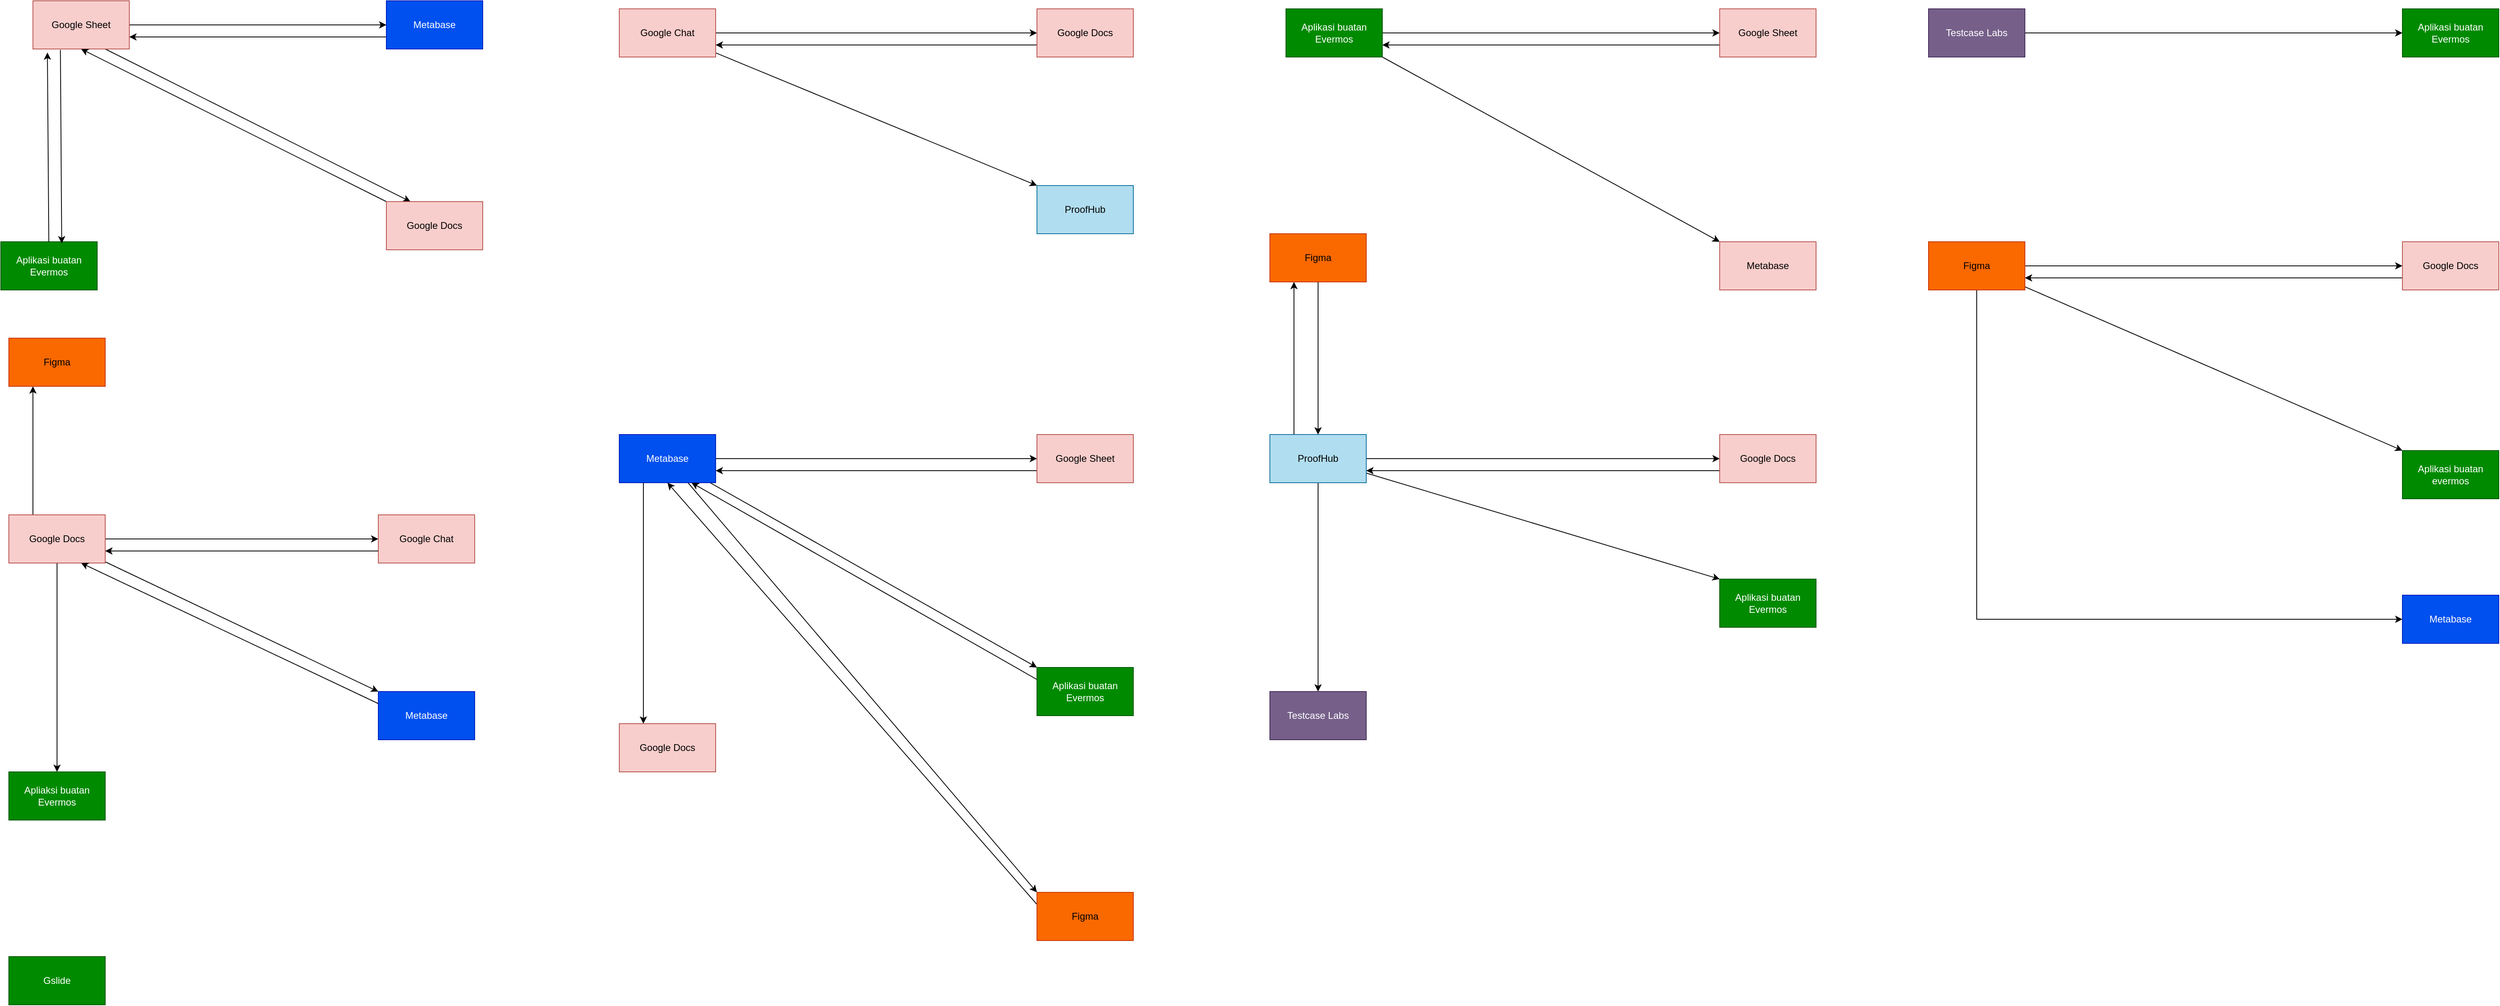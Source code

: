 <mxfile version="24.3.1" type="github">
  <diagram name="Page-1" id="E5z7_evESgjMb_As2ucQ">
    <mxGraphModel dx="2933" dy="1447" grid="1" gridSize="10" guides="1" tooltips="1" connect="1" arrows="1" fold="1" page="1" pageScale="1" pageWidth="827" pageHeight="1169" math="0" shadow="0">
      <root>
        <mxCell id="0" />
        <mxCell id="1" parent="0" />
        <mxCell id="dNbxliVc7xj6Qj0FZMgo-4" value="" style="edgeStyle=orthogonalEdgeStyle;rounded=0;orthogonalLoop=1;jettySize=auto;html=1;" edge="1" parent="1" source="dNbxliVc7xj6Qj0FZMgo-1" target="dNbxliVc7xj6Qj0FZMgo-3">
          <mxGeometry relative="1" as="geometry" />
        </mxCell>
        <mxCell id="dNbxliVc7xj6Qj0FZMgo-11" style="edgeStyle=none;rounded=0;orthogonalLoop=1;jettySize=auto;html=1;entryX=0.25;entryY=0;entryDx=0;entryDy=0;exitX=0.75;exitY=1;exitDx=0;exitDy=0;" edge="1" parent="1" source="dNbxliVc7xj6Qj0FZMgo-1" target="dNbxliVc7xj6Qj0FZMgo-7">
          <mxGeometry relative="1" as="geometry" />
        </mxCell>
        <mxCell id="dNbxliVc7xj6Qj0FZMgo-1" value="Google Sheet" style="rounded=0;whiteSpace=wrap;html=1;fillColor=#f8cecc;strokeColor=#b85450;" vertex="1" parent="1">
          <mxGeometry x="180" y="40" width="120" height="60" as="geometry" />
        </mxCell>
        <mxCell id="dNbxliVc7xj6Qj0FZMgo-6" style="edgeStyle=orthogonalEdgeStyle;rounded=0;orthogonalLoop=1;jettySize=auto;html=1;entryX=1;entryY=0.75;entryDx=0;entryDy=0;" edge="1" parent="1" source="dNbxliVc7xj6Qj0FZMgo-3" target="dNbxliVc7xj6Qj0FZMgo-1">
          <mxGeometry relative="1" as="geometry">
            <Array as="points">
              <mxPoint x="540" y="85" />
              <mxPoint x="540" y="85" />
            </Array>
          </mxGeometry>
        </mxCell>
        <mxCell id="dNbxliVc7xj6Qj0FZMgo-3" value="Metabase" style="whiteSpace=wrap;html=1;rounded=0;fillColor=#0050ef;strokeColor=#001DBC;fontColor=#ffffff;" vertex="1" parent="1">
          <mxGeometry x="620" y="40" width="120" height="60" as="geometry" />
        </mxCell>
        <mxCell id="dNbxliVc7xj6Qj0FZMgo-8" style="rounded=0;orthogonalLoop=1;jettySize=auto;html=1;entryX=0.5;entryY=1;entryDx=0;entryDy=0;" edge="1" parent="1" source="dNbxliVc7xj6Qj0FZMgo-7" target="dNbxliVc7xj6Qj0FZMgo-1">
          <mxGeometry relative="1" as="geometry" />
        </mxCell>
        <mxCell id="dNbxliVc7xj6Qj0FZMgo-7" value="Google Docs" style="rounded=0;whiteSpace=wrap;html=1;fillColor=#f8cecc;strokeColor=#b85450;" vertex="1" parent="1">
          <mxGeometry x="620" y="290" width="120" height="60" as="geometry" />
        </mxCell>
        <mxCell id="dNbxliVc7xj6Qj0FZMgo-12" value="Aplikasi buatan Evermos" style="rounded=0;whiteSpace=wrap;html=1;fillColor=#008a00;strokeColor=#005700;fontColor=#ffffff;" vertex="1" parent="1">
          <mxGeometry x="140" y="340" width="120" height="60" as="geometry" />
        </mxCell>
        <mxCell id="dNbxliVc7xj6Qj0FZMgo-13" style="edgeStyle=none;rounded=0;orthogonalLoop=1;jettySize=auto;html=1;entryX=0.15;entryY=1.072;entryDx=0;entryDy=0;entryPerimeter=0;" edge="1" parent="1" source="dNbxliVc7xj6Qj0FZMgo-12" target="dNbxliVc7xj6Qj0FZMgo-1">
          <mxGeometry relative="1" as="geometry" />
        </mxCell>
        <mxCell id="dNbxliVc7xj6Qj0FZMgo-14" style="edgeStyle=none;rounded=0;orthogonalLoop=1;jettySize=auto;html=1;entryX=0.632;entryY=0.033;entryDx=0;entryDy=0;entryPerimeter=0;exitX=0.285;exitY=1.019;exitDx=0;exitDy=0;exitPerimeter=0;" edge="1" parent="1" source="dNbxliVc7xj6Qj0FZMgo-1" target="dNbxliVc7xj6Qj0FZMgo-12">
          <mxGeometry relative="1" as="geometry" />
        </mxCell>
        <mxCell id="dNbxliVc7xj6Qj0FZMgo-17" value="" style="edgeStyle=none;rounded=0;orthogonalLoop=1;jettySize=auto;html=1;" edge="1" parent="1" source="dNbxliVc7xj6Qj0FZMgo-15" target="dNbxliVc7xj6Qj0FZMgo-16">
          <mxGeometry relative="1" as="geometry" />
        </mxCell>
        <mxCell id="dNbxliVc7xj6Qj0FZMgo-21" style="edgeStyle=none;rounded=0;orthogonalLoop=1;jettySize=auto;html=1;entryX=0;entryY=0;entryDx=0;entryDy=0;" edge="1" parent="1" source="dNbxliVc7xj6Qj0FZMgo-15" target="dNbxliVc7xj6Qj0FZMgo-18">
          <mxGeometry relative="1" as="geometry" />
        </mxCell>
        <mxCell id="dNbxliVc7xj6Qj0FZMgo-27" value="" style="edgeStyle=none;rounded=0;orthogonalLoop=1;jettySize=auto;html=1;" edge="1" parent="1" source="dNbxliVc7xj6Qj0FZMgo-15" target="dNbxliVc7xj6Qj0FZMgo-26">
          <mxGeometry relative="1" as="geometry" />
        </mxCell>
        <mxCell id="dNbxliVc7xj6Qj0FZMgo-34" style="edgeStyle=none;rounded=0;orthogonalLoop=1;jettySize=auto;html=1;entryX=0.25;entryY=1;entryDx=0;entryDy=0;exitX=0.25;exitY=0;exitDx=0;exitDy=0;" edge="1" parent="1" source="dNbxliVc7xj6Qj0FZMgo-15" target="dNbxliVc7xj6Qj0FZMgo-29">
          <mxGeometry relative="1" as="geometry" />
        </mxCell>
        <mxCell id="dNbxliVc7xj6Qj0FZMgo-15" value="Google Docs" style="rounded=0;whiteSpace=wrap;html=1;fillColor=#f8cecc;strokeColor=#b85450;" vertex="1" parent="1">
          <mxGeometry x="150" y="680" width="120" height="60" as="geometry" />
        </mxCell>
        <mxCell id="dNbxliVc7xj6Qj0FZMgo-16" value="Google Chat" style="whiteSpace=wrap;html=1;fillColor=#f8cecc;strokeColor=#b85450;rounded=0;" vertex="1" parent="1">
          <mxGeometry x="610" y="680" width="120" height="60" as="geometry" />
        </mxCell>
        <mxCell id="dNbxliVc7xj6Qj0FZMgo-22" style="edgeStyle=none;rounded=0;orthogonalLoop=1;jettySize=auto;html=1;entryX=0.75;entryY=1;entryDx=0;entryDy=0;exitX=0;exitY=0.25;exitDx=0;exitDy=0;" edge="1" parent="1" source="dNbxliVc7xj6Qj0FZMgo-18" target="dNbxliVc7xj6Qj0FZMgo-15">
          <mxGeometry relative="1" as="geometry" />
        </mxCell>
        <mxCell id="dNbxliVc7xj6Qj0FZMgo-18" value="Metabase" style="whiteSpace=wrap;html=1;fillColor=#0050ef;strokeColor=#001DBC;rounded=0;fontColor=#ffffff;" vertex="1" parent="1">
          <mxGeometry x="610" y="900" width="120" height="60" as="geometry" />
        </mxCell>
        <mxCell id="dNbxliVc7xj6Qj0FZMgo-20" style="edgeStyle=none;rounded=0;orthogonalLoop=1;jettySize=auto;html=1;entryX=1;entryY=0.75;entryDx=0;entryDy=0;exitX=0;exitY=0.75;exitDx=0;exitDy=0;" edge="1" parent="1" source="dNbxliVc7xj6Qj0FZMgo-16" target="dNbxliVc7xj6Qj0FZMgo-15">
          <mxGeometry relative="1" as="geometry" />
        </mxCell>
        <mxCell id="dNbxliVc7xj6Qj0FZMgo-26" value="Apliaksi buatan Evermos" style="rounded=0;whiteSpace=wrap;html=1;fillColor=#008a00;strokeColor=#005700;fontColor=#ffffff;" vertex="1" parent="1">
          <mxGeometry x="150" y="1000" width="120" height="60" as="geometry" />
        </mxCell>
        <mxCell id="dNbxliVc7xj6Qj0FZMgo-29" value="Figma" style="rounded=0;whiteSpace=wrap;html=1;fillColor=#fa6800;strokeColor=#C73500;fontColor=#000000;" vertex="1" parent="1">
          <mxGeometry x="150" y="460" width="120" height="60" as="geometry" />
        </mxCell>
        <mxCell id="dNbxliVc7xj6Qj0FZMgo-37" value="" style="edgeStyle=none;rounded=0;orthogonalLoop=1;jettySize=auto;html=1;" edge="1" parent="1" source="dNbxliVc7xj6Qj0FZMgo-35" target="dNbxliVc7xj6Qj0FZMgo-36">
          <mxGeometry relative="1" as="geometry" />
        </mxCell>
        <mxCell id="dNbxliVc7xj6Qj0FZMgo-40" style="edgeStyle=none;rounded=0;orthogonalLoop=1;jettySize=auto;html=1;entryX=0;entryY=0;entryDx=0;entryDy=0;" edge="1" parent="1" source="dNbxliVc7xj6Qj0FZMgo-35" target="dNbxliVc7xj6Qj0FZMgo-38">
          <mxGeometry relative="1" as="geometry" />
        </mxCell>
        <mxCell id="dNbxliVc7xj6Qj0FZMgo-35" value="Google Chat" style="rounded=0;whiteSpace=wrap;html=1;fillColor=#f8cecc;strokeColor=#b85450;" vertex="1" parent="1">
          <mxGeometry x="910" y="50" width="120" height="60" as="geometry" />
        </mxCell>
        <mxCell id="dNbxliVc7xj6Qj0FZMgo-39" style="edgeStyle=none;rounded=0;orthogonalLoop=1;jettySize=auto;html=1;entryX=1;entryY=0.75;entryDx=0;entryDy=0;exitX=0;exitY=0.75;exitDx=0;exitDy=0;" edge="1" parent="1" source="dNbxliVc7xj6Qj0FZMgo-36" target="dNbxliVc7xj6Qj0FZMgo-35">
          <mxGeometry relative="1" as="geometry" />
        </mxCell>
        <mxCell id="dNbxliVc7xj6Qj0FZMgo-36" value="Google Docs" style="whiteSpace=wrap;html=1;fillColor=#f8cecc;strokeColor=#b85450;rounded=0;" vertex="1" parent="1">
          <mxGeometry x="1430" y="50" width="120" height="60" as="geometry" />
        </mxCell>
        <mxCell id="dNbxliVc7xj6Qj0FZMgo-38" value="ProofHub" style="whiteSpace=wrap;html=1;fillColor=#b1ddf0;strokeColor=#10739e;rounded=0;" vertex="1" parent="1">
          <mxGeometry x="1430" y="270" width="120" height="60" as="geometry" />
        </mxCell>
        <mxCell id="dNbxliVc7xj6Qj0FZMgo-44" style="edgeStyle=none;rounded=0;orthogonalLoop=1;jettySize=auto;html=1;entryX=0;entryY=0.5;entryDx=0;entryDy=0;" edge="1" parent="1" source="dNbxliVc7xj6Qj0FZMgo-42" target="dNbxliVc7xj6Qj0FZMgo-43">
          <mxGeometry relative="1" as="geometry" />
        </mxCell>
        <mxCell id="dNbxliVc7xj6Qj0FZMgo-47" style="edgeStyle=none;rounded=0;orthogonalLoop=1;jettySize=auto;html=1;entryX=0;entryY=0;entryDx=0;entryDy=0;" edge="1" parent="1" source="dNbxliVc7xj6Qj0FZMgo-42" target="dNbxliVc7xj6Qj0FZMgo-46">
          <mxGeometry relative="1" as="geometry" />
        </mxCell>
        <mxCell id="dNbxliVc7xj6Qj0FZMgo-50" style="edgeStyle=none;rounded=0;orthogonalLoop=1;jettySize=auto;html=1;entryX=0;entryY=0;entryDx=0;entryDy=0;" edge="1" parent="1" source="dNbxliVc7xj6Qj0FZMgo-42" target="dNbxliVc7xj6Qj0FZMgo-49">
          <mxGeometry relative="1" as="geometry" />
        </mxCell>
        <mxCell id="dNbxliVc7xj6Qj0FZMgo-42" value="Metabase" style="rounded=0;whiteSpace=wrap;html=1;fillColor=#0050ef;strokeColor=#001DBC;fontColor=#ffffff;" vertex="1" parent="1">
          <mxGeometry x="910" y="580" width="120" height="60" as="geometry" />
        </mxCell>
        <mxCell id="dNbxliVc7xj6Qj0FZMgo-45" style="edgeStyle=none;rounded=0;orthogonalLoop=1;jettySize=auto;html=1;entryX=1;entryY=0.75;entryDx=0;entryDy=0;exitX=0;exitY=0.75;exitDx=0;exitDy=0;" edge="1" parent="1" source="dNbxliVc7xj6Qj0FZMgo-43" target="dNbxliVc7xj6Qj0FZMgo-42">
          <mxGeometry relative="1" as="geometry" />
        </mxCell>
        <mxCell id="dNbxliVc7xj6Qj0FZMgo-43" value="Google Sheet" style="rounded=0;whiteSpace=wrap;html=1;fillColor=#f8cecc;strokeColor=#b85450;" vertex="1" parent="1">
          <mxGeometry x="1430" y="580" width="120" height="60" as="geometry" />
        </mxCell>
        <mxCell id="dNbxliVc7xj6Qj0FZMgo-48" style="edgeStyle=none;rounded=0;orthogonalLoop=1;jettySize=auto;html=1;entryX=0.75;entryY=1;entryDx=0;entryDy=0;exitX=0;exitY=0.25;exitDx=0;exitDy=0;" edge="1" parent="1" source="dNbxliVc7xj6Qj0FZMgo-46" target="dNbxliVc7xj6Qj0FZMgo-42">
          <mxGeometry relative="1" as="geometry" />
        </mxCell>
        <mxCell id="dNbxliVc7xj6Qj0FZMgo-46" value="Aplikasi buatan Evermos" style="rounded=0;whiteSpace=wrap;html=1;fillColor=#008a00;strokeColor=#005700;fontColor=#ffffff;" vertex="1" parent="1">
          <mxGeometry x="1430" y="870" width="120" height="60" as="geometry" />
        </mxCell>
        <mxCell id="dNbxliVc7xj6Qj0FZMgo-51" style="edgeStyle=none;rounded=0;orthogonalLoop=1;jettySize=auto;html=1;exitX=0;exitY=0.25;exitDx=0;exitDy=0;entryX=0.5;entryY=1;entryDx=0;entryDy=0;" edge="1" parent="1" source="dNbxliVc7xj6Qj0FZMgo-49" target="dNbxliVc7xj6Qj0FZMgo-42">
          <mxGeometry relative="1" as="geometry">
            <mxPoint x="970" y="650" as="targetPoint" />
          </mxGeometry>
        </mxCell>
        <mxCell id="dNbxliVc7xj6Qj0FZMgo-49" value="Figma" style="rounded=0;whiteSpace=wrap;html=1;fillColor=#fa6800;strokeColor=#C73500;fontColor=#000000;" vertex="1" parent="1">
          <mxGeometry x="1430" y="1150" width="120" height="60" as="geometry" />
        </mxCell>
        <mxCell id="dNbxliVc7xj6Qj0FZMgo-53" value="Google Docs" style="rounded=0;whiteSpace=wrap;html=1;fillColor=#f8cecc;strokeColor=#b85450;" vertex="1" parent="1">
          <mxGeometry x="910" y="940" width="120" height="60" as="geometry" />
        </mxCell>
        <mxCell id="dNbxliVc7xj6Qj0FZMgo-55" style="edgeStyle=none;rounded=0;orthogonalLoop=1;jettySize=auto;html=1;entryX=0.25;entryY=0;entryDx=0;entryDy=0;exitX=0.25;exitY=1;exitDx=0;exitDy=0;" edge="1" parent="1" source="dNbxliVc7xj6Qj0FZMgo-42" target="dNbxliVc7xj6Qj0FZMgo-53">
          <mxGeometry relative="1" as="geometry" />
        </mxCell>
        <mxCell id="dNbxliVc7xj6Qj0FZMgo-62" value="" style="edgeStyle=none;rounded=0;orthogonalLoop=1;jettySize=auto;html=1;" edge="1" parent="1" source="dNbxliVc7xj6Qj0FZMgo-60" target="dNbxliVc7xj6Qj0FZMgo-61">
          <mxGeometry relative="1" as="geometry" />
        </mxCell>
        <mxCell id="dNbxliVc7xj6Qj0FZMgo-65" style="edgeStyle=none;rounded=0;orthogonalLoop=1;jettySize=auto;html=1;entryX=0;entryY=0;entryDx=0;entryDy=0;exitX=1;exitY=1;exitDx=0;exitDy=0;" edge="1" parent="1" source="dNbxliVc7xj6Qj0FZMgo-60" target="dNbxliVc7xj6Qj0FZMgo-63">
          <mxGeometry relative="1" as="geometry">
            <mxPoint x="1860" y="100" as="sourcePoint" />
          </mxGeometry>
        </mxCell>
        <mxCell id="dNbxliVc7xj6Qj0FZMgo-60" value="Aplikasi buatan Evermos" style="rounded=0;whiteSpace=wrap;html=1;fillColor=#008a00;strokeColor=#005700;fontColor=#ffffff;" vertex="1" parent="1">
          <mxGeometry x="1740" y="50" width="120" height="60" as="geometry" />
        </mxCell>
        <mxCell id="dNbxliVc7xj6Qj0FZMgo-64" style="edgeStyle=none;rounded=0;orthogonalLoop=1;jettySize=auto;html=1;entryX=1;entryY=0.75;entryDx=0;entryDy=0;exitX=0;exitY=0.75;exitDx=0;exitDy=0;" edge="1" parent="1" source="dNbxliVc7xj6Qj0FZMgo-61" target="dNbxliVc7xj6Qj0FZMgo-60">
          <mxGeometry relative="1" as="geometry" />
        </mxCell>
        <mxCell id="dNbxliVc7xj6Qj0FZMgo-61" value="Google Sheet" style="whiteSpace=wrap;html=1;fillColor=#f8cecc;strokeColor=#b85450;rounded=0;" vertex="1" parent="1">
          <mxGeometry x="2280" y="50" width="120" height="60" as="geometry" />
        </mxCell>
        <mxCell id="dNbxliVc7xj6Qj0FZMgo-63" value="Metabase" style="whiteSpace=wrap;html=1;fillColor=#f8cecc;strokeColor=#b85450;rounded=0;" vertex="1" parent="1">
          <mxGeometry x="2280" y="340" width="120" height="60" as="geometry" />
        </mxCell>
        <mxCell id="dNbxliVc7xj6Qj0FZMgo-69" value="" style="edgeStyle=none;rounded=0;orthogonalLoop=1;jettySize=auto;html=1;" edge="1" parent="1" source="dNbxliVc7xj6Qj0FZMgo-67" target="dNbxliVc7xj6Qj0FZMgo-68">
          <mxGeometry relative="1" as="geometry" />
        </mxCell>
        <mxCell id="dNbxliVc7xj6Qj0FZMgo-73" style="edgeStyle=none;rounded=0;orthogonalLoop=1;jettySize=auto;html=1;entryX=0;entryY=0;entryDx=0;entryDy=0;" edge="1" parent="1" source="dNbxliVc7xj6Qj0FZMgo-67" target="dNbxliVc7xj6Qj0FZMgo-70">
          <mxGeometry relative="1" as="geometry" />
        </mxCell>
        <mxCell id="dNbxliVc7xj6Qj0FZMgo-75" style="edgeStyle=none;rounded=0;orthogonalLoop=1;jettySize=auto;html=1;" edge="1" parent="1" source="dNbxliVc7xj6Qj0FZMgo-67" target="dNbxliVc7xj6Qj0FZMgo-74">
          <mxGeometry relative="1" as="geometry" />
        </mxCell>
        <mxCell id="dNbxliVc7xj6Qj0FZMgo-83" style="edgeStyle=none;rounded=0;orthogonalLoop=1;jettySize=auto;html=1;entryX=0.25;entryY=1;entryDx=0;entryDy=0;exitX=0.25;exitY=0;exitDx=0;exitDy=0;" edge="1" parent="1" source="dNbxliVc7xj6Qj0FZMgo-67" target="dNbxliVc7xj6Qj0FZMgo-81">
          <mxGeometry relative="1" as="geometry" />
        </mxCell>
        <mxCell id="dNbxliVc7xj6Qj0FZMgo-67" value="ProofHub" style="rounded=0;whiteSpace=wrap;html=1;fillColor=#b1ddf0;strokeColor=#10739e;" vertex="1" parent="1">
          <mxGeometry x="1720" y="580" width="120" height="60" as="geometry" />
        </mxCell>
        <mxCell id="dNbxliVc7xj6Qj0FZMgo-71" style="edgeStyle=none;rounded=0;orthogonalLoop=1;jettySize=auto;html=1;entryX=1;entryY=0.75;entryDx=0;entryDy=0;exitX=0;exitY=0.75;exitDx=0;exitDy=0;" edge="1" parent="1" source="dNbxliVc7xj6Qj0FZMgo-68" target="dNbxliVc7xj6Qj0FZMgo-67">
          <mxGeometry relative="1" as="geometry" />
        </mxCell>
        <mxCell id="dNbxliVc7xj6Qj0FZMgo-68" value="Google Docs" style="whiteSpace=wrap;html=1;fillColor=#f8cecc;strokeColor=#b85450;rounded=0;" vertex="1" parent="1">
          <mxGeometry x="2280" y="580" width="120" height="60" as="geometry" />
        </mxCell>
        <mxCell id="dNbxliVc7xj6Qj0FZMgo-70" value="Aplikasi buatan Evermos" style="whiteSpace=wrap;html=1;fillColor=#008a00;strokeColor=#005700;rounded=0;fontColor=#ffffff;" vertex="1" parent="1">
          <mxGeometry x="2280" y="760" width="120" height="60" as="geometry" />
        </mxCell>
        <mxCell id="dNbxliVc7xj6Qj0FZMgo-74" value="Testcase Labs" style="whiteSpace=wrap;html=1;fillColor=#76608a;strokeColor=#432D57;rounded=0;fontColor=#ffffff;" vertex="1" parent="1">
          <mxGeometry x="1720" y="900" width="120" height="60" as="geometry" />
        </mxCell>
        <mxCell id="dNbxliVc7xj6Qj0FZMgo-79" value="" style="edgeStyle=none;rounded=0;orthogonalLoop=1;jettySize=auto;html=1;" edge="1" parent="1" source="dNbxliVc7xj6Qj0FZMgo-77" target="dNbxliVc7xj6Qj0FZMgo-78">
          <mxGeometry relative="1" as="geometry" />
        </mxCell>
        <mxCell id="dNbxliVc7xj6Qj0FZMgo-77" value="Testcase Labs" style="whiteSpace=wrap;html=1;fillColor=#76608a;strokeColor=#432D57;rounded=0;fontColor=#ffffff;" vertex="1" parent="1">
          <mxGeometry x="2540" y="50" width="120" height="60" as="geometry" />
        </mxCell>
        <mxCell id="dNbxliVc7xj6Qj0FZMgo-78" value="Aplikasi buatan Evermos" style="whiteSpace=wrap;html=1;fillColor=#008a00;strokeColor=#005700;rounded=0;fontColor=#ffffff;" vertex="1" parent="1">
          <mxGeometry x="3130" y="50" width="120" height="60" as="geometry" />
        </mxCell>
        <mxCell id="dNbxliVc7xj6Qj0FZMgo-85" value="" style="edgeStyle=none;rounded=0;orthogonalLoop=1;jettySize=auto;html=1;" edge="1" parent="1" source="dNbxliVc7xj6Qj0FZMgo-80" target="dNbxliVc7xj6Qj0FZMgo-84">
          <mxGeometry relative="1" as="geometry" />
        </mxCell>
        <mxCell id="dNbxliVc7xj6Qj0FZMgo-91" style="edgeStyle=none;rounded=0;orthogonalLoop=1;jettySize=auto;html=1;entryX=0;entryY=0;entryDx=0;entryDy=0;" edge="1" parent="1" source="dNbxliVc7xj6Qj0FZMgo-80" target="dNbxliVc7xj6Qj0FZMgo-86">
          <mxGeometry relative="1" as="geometry" />
        </mxCell>
        <mxCell id="dNbxliVc7xj6Qj0FZMgo-93" style="edgeStyle=orthogonalEdgeStyle;rounded=0;orthogonalLoop=1;jettySize=auto;html=1;entryX=0;entryY=0.5;entryDx=0;entryDy=0;" edge="1" parent="1" source="dNbxliVc7xj6Qj0FZMgo-80" target="dNbxliVc7xj6Qj0FZMgo-92">
          <mxGeometry relative="1" as="geometry">
            <Array as="points">
              <mxPoint x="2600" y="810" />
            </Array>
          </mxGeometry>
        </mxCell>
        <mxCell id="dNbxliVc7xj6Qj0FZMgo-80" value="Figma" style="whiteSpace=wrap;html=1;fillColor=#fa6800;strokeColor=#C73500;rounded=0;fontColor=#000000;" vertex="1" parent="1">
          <mxGeometry x="2540" y="340" width="120" height="60" as="geometry" />
        </mxCell>
        <mxCell id="dNbxliVc7xj6Qj0FZMgo-82" style="edgeStyle=none;rounded=0;orthogonalLoop=1;jettySize=auto;html=1;" edge="1" parent="1" source="dNbxliVc7xj6Qj0FZMgo-81" target="dNbxliVc7xj6Qj0FZMgo-67">
          <mxGeometry relative="1" as="geometry" />
        </mxCell>
        <mxCell id="dNbxliVc7xj6Qj0FZMgo-81" value="Figma" style="rounded=0;whiteSpace=wrap;html=1;fillColor=#fa6800;strokeColor=#C73500;fontColor=#000000;" vertex="1" parent="1">
          <mxGeometry x="1720" y="330" width="120" height="60" as="geometry" />
        </mxCell>
        <mxCell id="dNbxliVc7xj6Qj0FZMgo-90" style="edgeStyle=none;rounded=0;orthogonalLoop=1;jettySize=auto;html=1;entryX=1;entryY=0.75;entryDx=0;entryDy=0;exitX=0;exitY=0.75;exitDx=0;exitDy=0;" edge="1" parent="1" source="dNbxliVc7xj6Qj0FZMgo-84" target="dNbxliVc7xj6Qj0FZMgo-80">
          <mxGeometry relative="1" as="geometry" />
        </mxCell>
        <mxCell id="dNbxliVc7xj6Qj0FZMgo-84" value="Google Docs" style="whiteSpace=wrap;html=1;fillColor=#f8cecc;strokeColor=#b85450;rounded=0;" vertex="1" parent="1">
          <mxGeometry x="3130" y="340" width="120" height="60" as="geometry" />
        </mxCell>
        <mxCell id="dNbxliVc7xj6Qj0FZMgo-86" value="Aplikasi buatan evermos" style="whiteSpace=wrap;html=1;fillColor=#008a00;strokeColor=#005700;rounded=0;fontColor=#ffffff;" vertex="1" parent="1">
          <mxGeometry x="3130" y="600" width="120" height="60" as="geometry" />
        </mxCell>
        <mxCell id="dNbxliVc7xj6Qj0FZMgo-89" value="Gslide" style="rounded=0;whiteSpace=wrap;html=1;fillColor=#008a00;strokeColor=#005700;fontColor=#ffffff;" vertex="1" parent="1">
          <mxGeometry x="150" y="1230" width="120" height="60" as="geometry" />
        </mxCell>
        <mxCell id="dNbxliVc7xj6Qj0FZMgo-92" value="Metabase" style="whiteSpace=wrap;html=1;fillColor=#0050ef;strokeColor=#001DBC;rounded=0;fontColor=#ffffff;" vertex="1" parent="1">
          <mxGeometry x="3130" y="780" width="120" height="60" as="geometry" />
        </mxCell>
      </root>
    </mxGraphModel>
  </diagram>
</mxfile>
